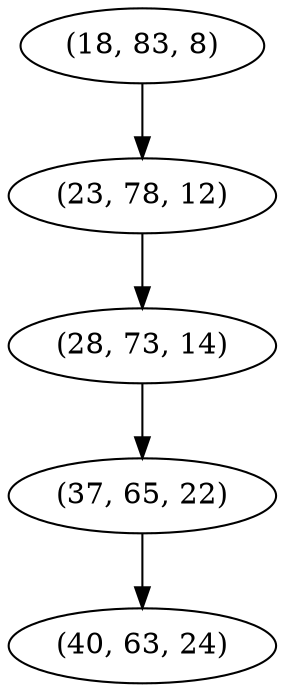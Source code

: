 digraph tree {
    "(18, 83, 8)";
    "(23, 78, 12)";
    "(28, 73, 14)";
    "(37, 65, 22)";
    "(40, 63, 24)";
    "(18, 83, 8)" -> "(23, 78, 12)";
    "(23, 78, 12)" -> "(28, 73, 14)";
    "(28, 73, 14)" -> "(37, 65, 22)";
    "(37, 65, 22)" -> "(40, 63, 24)";
}
